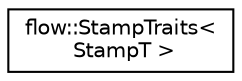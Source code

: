 digraph "Graphical Class Hierarchy"
{
 // LATEX_PDF_SIZE
  edge [fontname="Helvetica",fontsize="10",labelfontname="Helvetica",labelfontsize="10"];
  node [fontname="Helvetica",fontsize="10",shape=record];
  rankdir="LR";
  Node0 [label="flow::StampTraits\<\l StampT \>",height=0.2,width=0.4,color="black", fillcolor="white", style="filled",URL="$structflow_1_1_stamp_traits.html",tooltip="Helper struct used to specify stamp attributes."];
}
